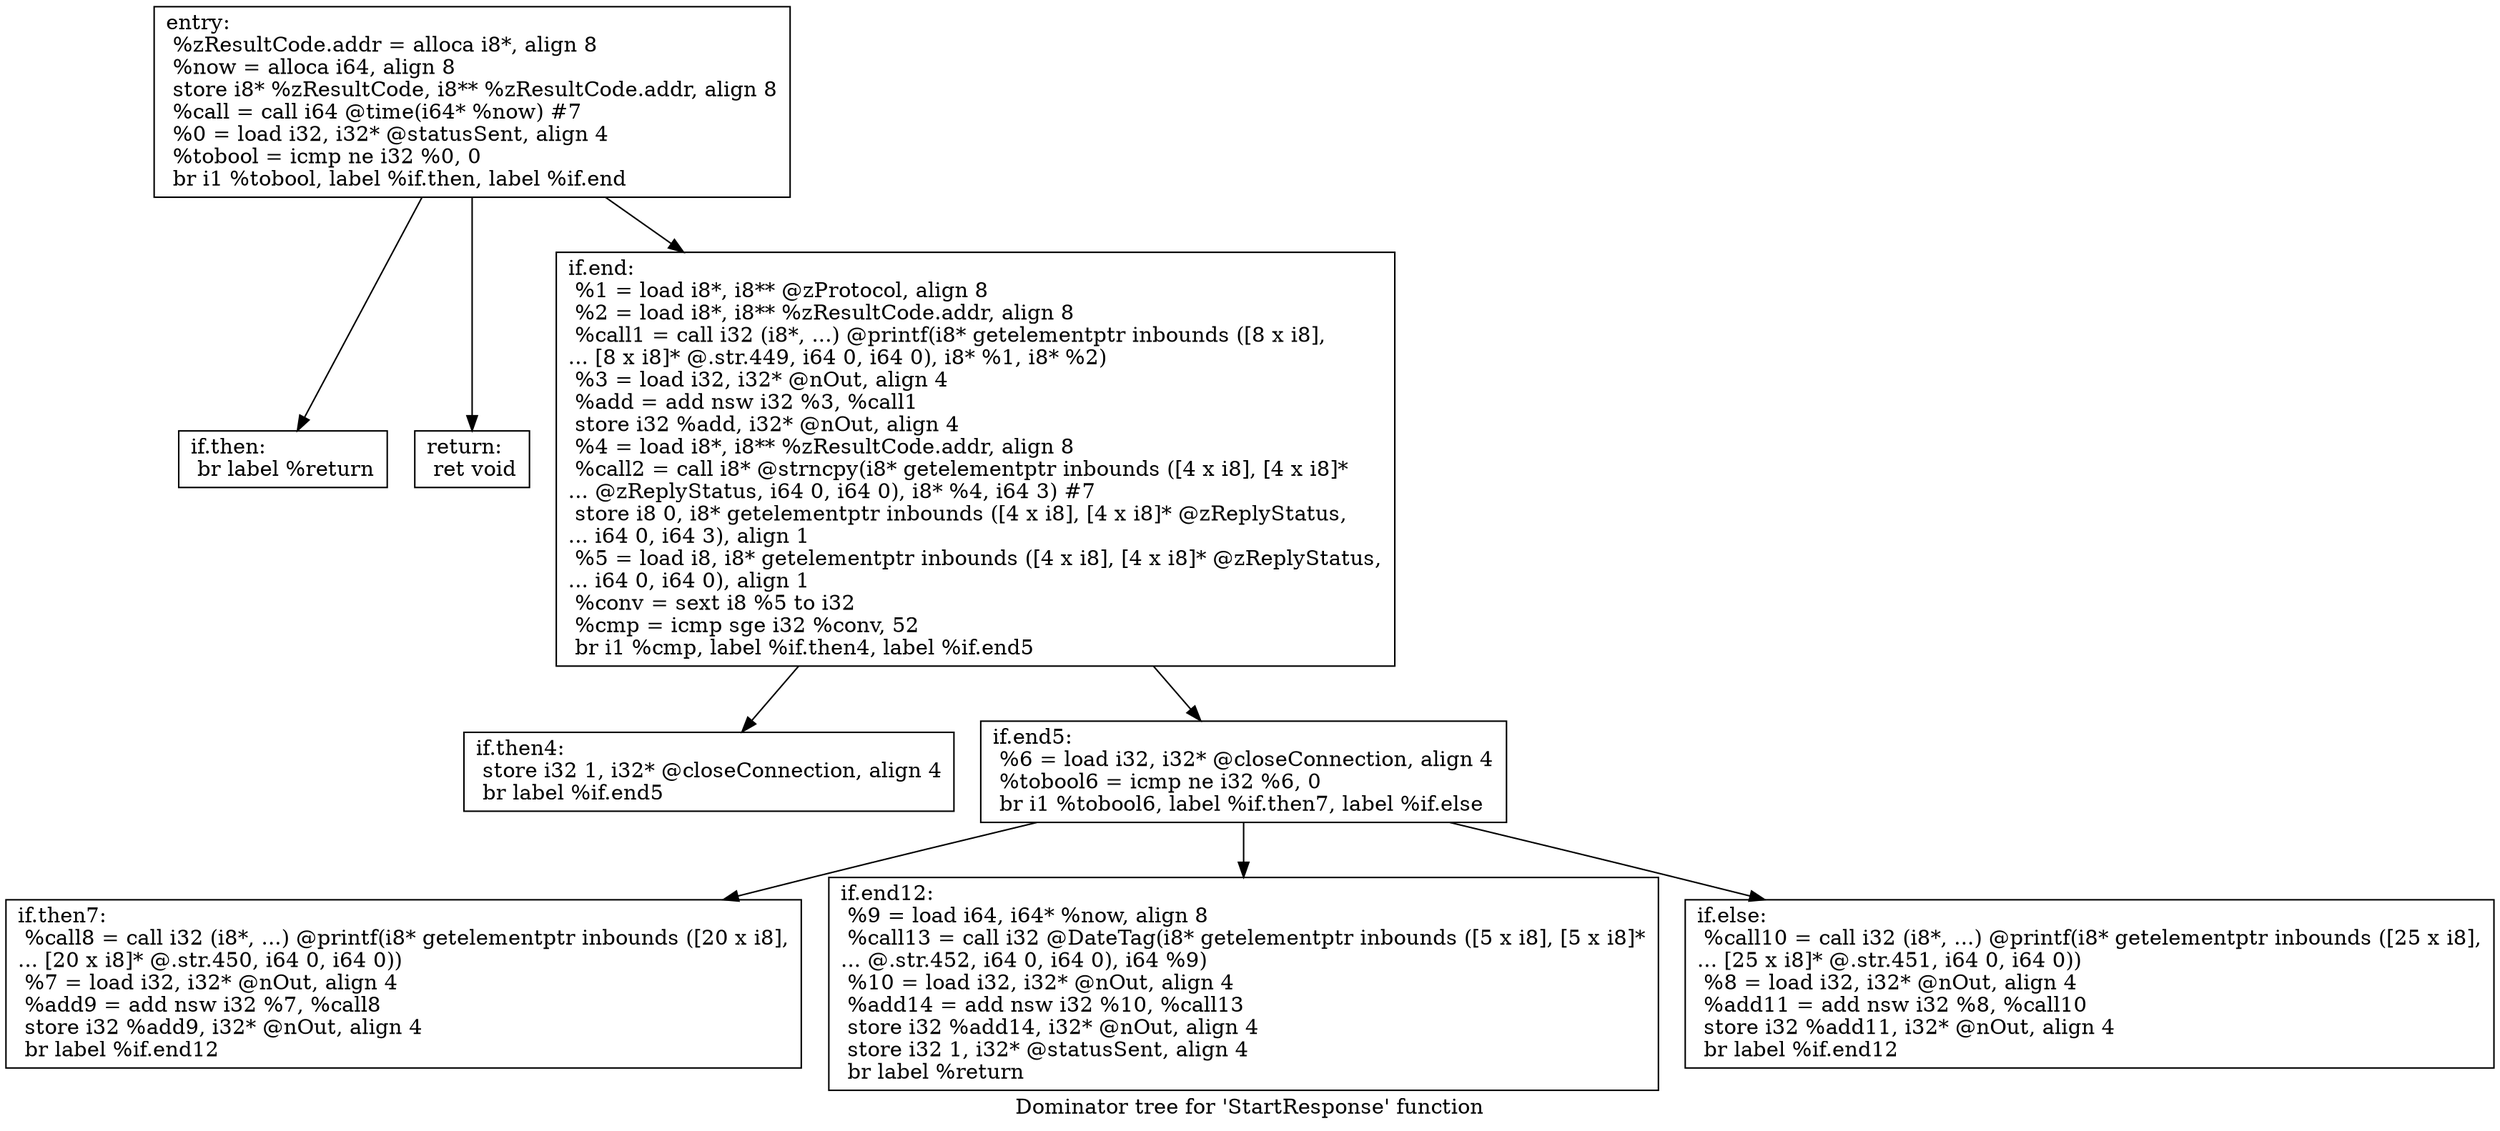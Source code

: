 digraph "Dominator tree for 'StartResponse' function" {
	label="Dominator tree for 'StartResponse' function";

	Node0xcaaaa0 [shape=record,label="{entry:\l  %zResultCode.addr = alloca i8*, align 8\l  %now = alloca i64, align 8\l  store i8* %zResultCode, i8** %zResultCode.addr, align 8\l  %call = call i64 @time(i64* %now) #7\l  %0 = load i32, i32* @statusSent, align 4\l  %tobool = icmp ne i32 %0, 0\l  br i1 %tobool, label %if.then, label %if.end\l}"];
	Node0xcaaaa0 -> Node0xc852b0;
	Node0xcaaaa0 -> Node0xc44a20;
	Node0xcaaaa0 -> Node0xcabc50;
	Node0xc852b0 [shape=record,label="{if.then:                                          \l  br label %return\l}"];
	Node0xc44a20 [shape=record,label="{return:                                           \l  ret void\l}"];
	Node0xcabc50 [shape=record,label="{if.end:                                           \l  %1 = load i8*, i8** @zProtocol, align 8\l  %2 = load i8*, i8** %zResultCode.addr, align 8\l  %call1 = call i32 (i8*, ...) @printf(i8* getelementptr inbounds ([8 x i8],\l... [8 x i8]* @.str.449, i64 0, i64 0), i8* %1, i8* %2)\l  %3 = load i32, i32* @nOut, align 4\l  %add = add nsw i32 %3, %call1\l  store i32 %add, i32* @nOut, align 4\l  %4 = load i8*, i8** %zResultCode.addr, align 8\l  %call2 = call i8* @strncpy(i8* getelementptr inbounds ([4 x i8], [4 x i8]*\l... @zReplyStatus, i64 0, i64 0), i8* %4, i64 3) #7\l  store i8 0, i8* getelementptr inbounds ([4 x i8], [4 x i8]* @zReplyStatus,\l... i64 0, i64 3), align 1\l  %5 = load i8, i8* getelementptr inbounds ([4 x i8], [4 x i8]* @zReplyStatus,\l... i64 0, i64 0), align 1\l  %conv = sext i8 %5 to i32\l  %cmp = icmp sge i32 %conv, 52\l  br i1 %cmp, label %if.then4, label %if.end5\l}"];
	Node0xcabc50 -> Node0xc7d830;
	Node0xcabc50 -> Node0xccb0c0;
	Node0xc7d830 [shape=record,label="{if.then4:                                         \l  store i32 1, i32* @closeConnection, align 4\l  br label %if.end5\l}"];
	Node0xccb0c0 [shape=record,label="{if.end5:                                          \l  %6 = load i32, i32* @closeConnection, align 4\l  %tobool6 = icmp ne i32 %6, 0\l  br i1 %tobool6, label %if.then7, label %if.else\l}"];
	Node0xccb0c0 -> Node0xc75810;
	Node0xccb0c0 -> Node0xc0c3b0;
	Node0xccb0c0 -> Node0xc416a0;
	Node0xc75810 [shape=record,label="{if.then7:                                         \l  %call8 = call i32 (i8*, ...) @printf(i8* getelementptr inbounds ([20 x i8],\l... [20 x i8]* @.str.450, i64 0, i64 0))\l  %7 = load i32, i32* @nOut, align 4\l  %add9 = add nsw i32 %7, %call8\l  store i32 %add9, i32* @nOut, align 4\l  br label %if.end12\l}"];
	Node0xc0c3b0 [shape=record,label="{if.end12:                                         \l  %9 = load i64, i64* %now, align 8\l  %call13 = call i32 @DateTag(i8* getelementptr inbounds ([5 x i8], [5 x i8]*\l... @.str.452, i64 0, i64 0), i64 %9)\l  %10 = load i32, i32* @nOut, align 4\l  %add14 = add nsw i32 %10, %call13\l  store i32 %add14, i32* @nOut, align 4\l  store i32 1, i32* @statusSent, align 4\l  br label %return\l}"];
	Node0xc416a0 [shape=record,label="{if.else:                                          \l  %call10 = call i32 (i8*, ...) @printf(i8* getelementptr inbounds ([25 x i8],\l... [25 x i8]* @.str.451, i64 0, i64 0))\l  %8 = load i32, i32* @nOut, align 4\l  %add11 = add nsw i32 %8, %call10\l  store i32 %add11, i32* @nOut, align 4\l  br label %if.end12\l}"];
}
